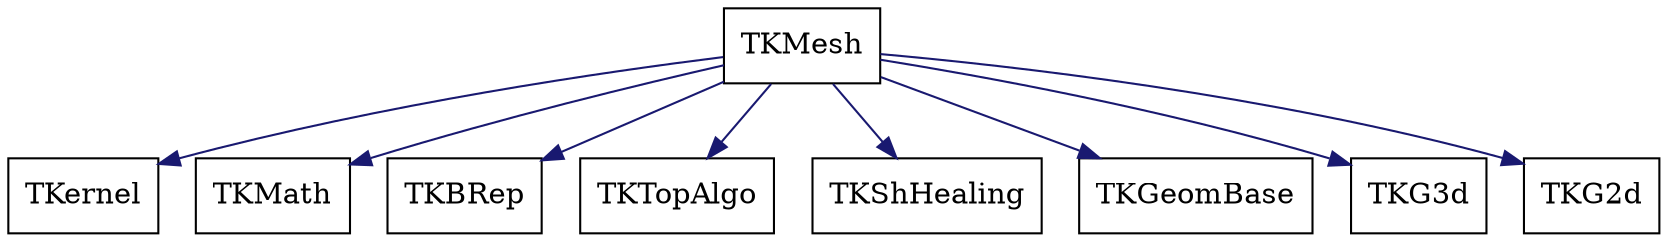 digraph schema_TKMesh
{
	TKMesh [ URL = "toolkit_tkmesh.html", shape = box ]
	TKernel [ URL = "toolkit_tkernel.html" , shape = box ]
	TKMesh -> TKernel [ color = "midnightblue", style = "solid" ]
	TKMath [ URL = "toolkit_tkmath.html" , shape = box ]
	TKMesh -> TKMath [ color = "midnightblue", style = "solid" ]
	TKBRep [ URL = "toolkit_tkbrep.html" , shape = box ]
	TKMesh -> TKBRep [ color = "midnightblue", style = "solid" ]
	TKTopAlgo [ URL = "toolkit_tktopalgo.html" , shape = box ]
	TKMesh -> TKTopAlgo [ color = "midnightblue", style = "solid" ]
	TKShHealing [ URL = "toolkit_tkshhealing.html" , shape = box ]
	TKMesh -> TKShHealing [ color = "midnightblue", style = "solid" ]
	TKGeomBase [ URL = "toolkit_tkgeombase.html" , shape = box ]
	TKMesh -> TKGeomBase [ color = "midnightblue", style = "solid" ]
	TKG3d [ URL = "toolkit_tkg3d.html" , shape = box ]
	TKMesh -> TKG3d [ color = "midnightblue", style = "solid" ]
	TKG2d [ URL = "toolkit_tkg2d.html" , shape = box ]
	TKMesh -> TKG2d [ color = "midnightblue", style = "solid" ]
	aspect = 1
}
